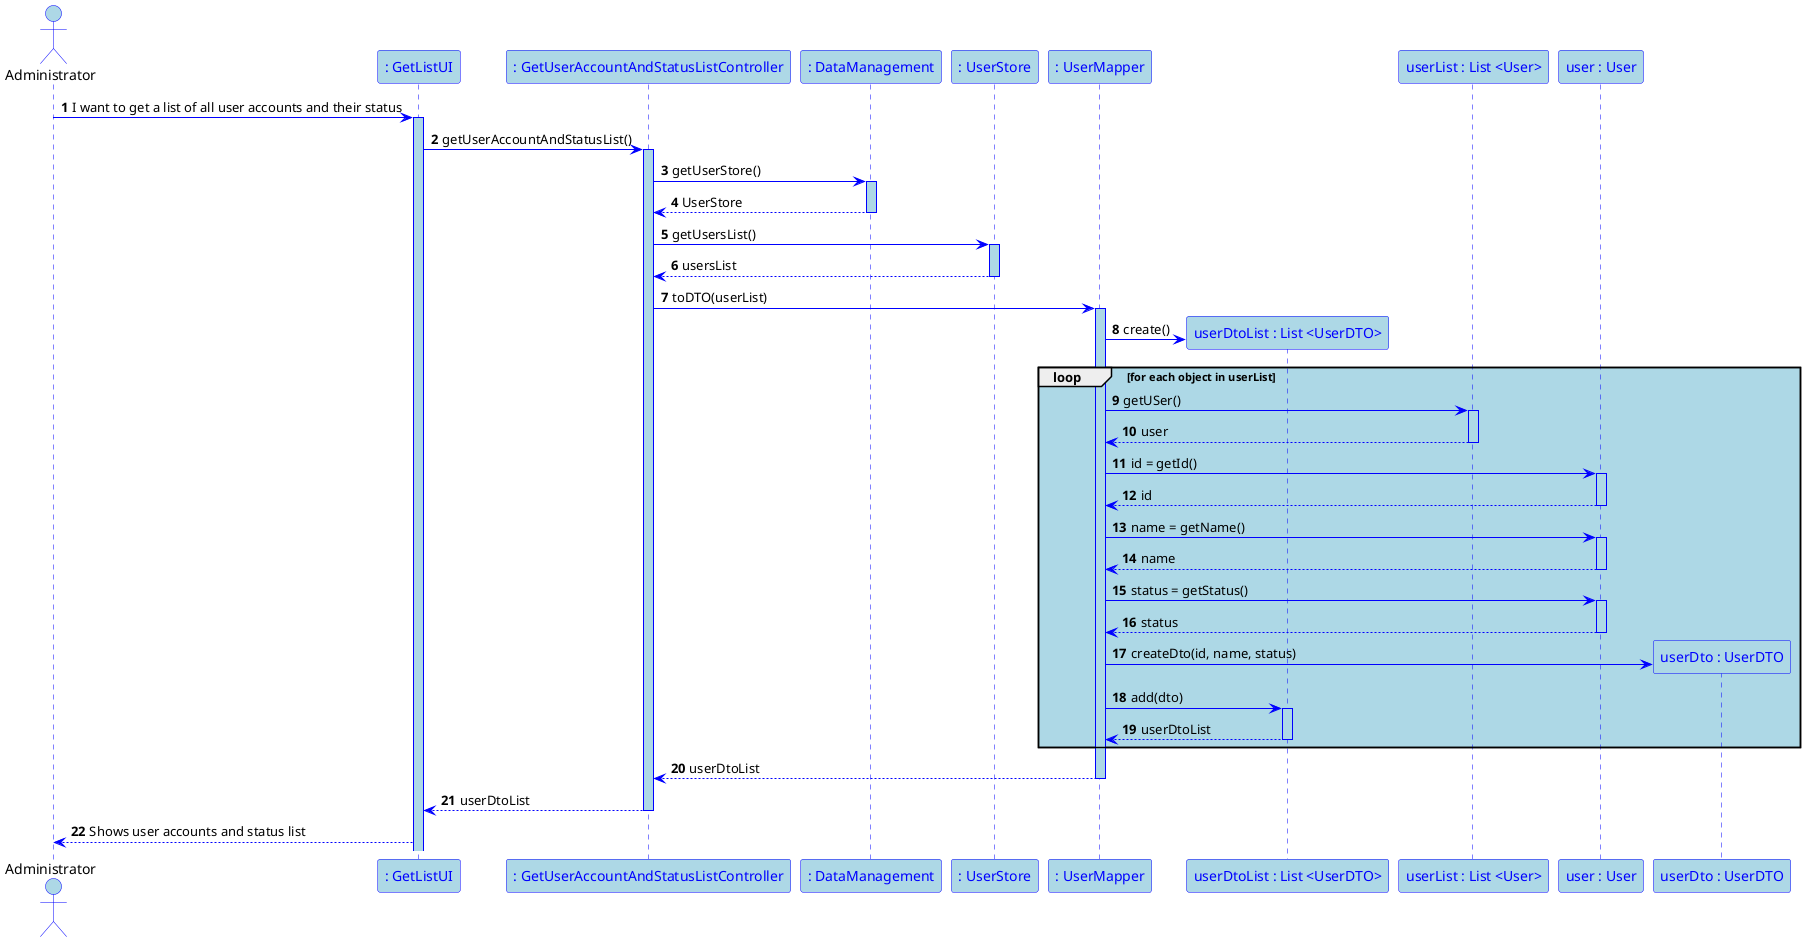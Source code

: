 @startuml
'https://plantuml.com/sequence-diagram
skinparam backgroundColor #white

skinparam sequence{
ArrowColor #blue
ActorBorderColor #blue
LifeLineBorderColor #blue
LifeLineBackgroundColor #lightblue

ParticipantBorderColor #blue
ParticipantBackgroundColor #lightblue
ParticipantFontColor #blue

ActorBackgroundColor #lightblue
ActorFontColor #blue }

autonumber
actor Administrator

Administrator  -> ": GetListUI": I want to get a list of all user accounts and their status
activate ": GetListUI"
": GetListUI" -> ": GetUserAccountAndStatusListController": getUserAccountAndStatusList()
activate ": GetUserAccountAndStatusListController"
": GetUserAccountAndStatusListController" -> ": DataManagement" : getUserStore()
activate ": DataManagement"
": DataManagement" --> ": GetUserAccountAndStatusListController": UserStore
deactivate ": DataManagement"
": GetUserAccountAndStatusListController" -> ": UserStore" :getUsersList()
activate ": UserStore"
": UserStore" --> ": GetUserAccountAndStatusListController" :usersList
deactivate ": UserStore"
": GetUserAccountAndStatusListController" -> ": UserMapper" : toDTO(userList)
activate ": UserMapper"
": UserMapper" -> "userDtoList : List <UserDTO>" ** : create()
loop #lightblue for each object in userList
": UserMapper" -> "userList : List <User>" : getUSer()
activate "userList : List <User>"
"userList : List <User>" --> ": UserMapper" : user
deactivate "userList : List <User>"
": UserMapper" -> "user : User" : id = getId()
activate "user : User"
"user : User" --> ": UserMapper" : id
deactivate "user : User"
": UserMapper" -> "user : User" : name = getName()
activate "user : User"
"user : User" --> ": UserMapper" : name
deactivate "user : User"
": UserMapper" -> "user : User" : status = getStatus()
activate "user : User"
"user : User" --> ": UserMapper" : status
deactivate "user : User"
": UserMapper" -> "userDto : UserDTO" ** : createDto(id, name, status)
": UserMapper" -> "userDtoList : List <UserDTO>" : add(dto)
activate "userDtoList : List <UserDTO>"
"userDtoList : List <UserDTO>" --> ": UserMapper" : userDtoList
deactivate "userDtoList : List <UserDTO>"
end
": UserMapper" --> ": GetUserAccountAndStatusListController" : userDtoList
deactivate ": UserMapper"
": GetUserAccountAndStatusListController" --> ": GetListUI" : userDtoList
deactivate ": GetUserAccountAndStatusListController"
": GetListUI" --> Administrator : Shows user accounts and status list
@enduml
